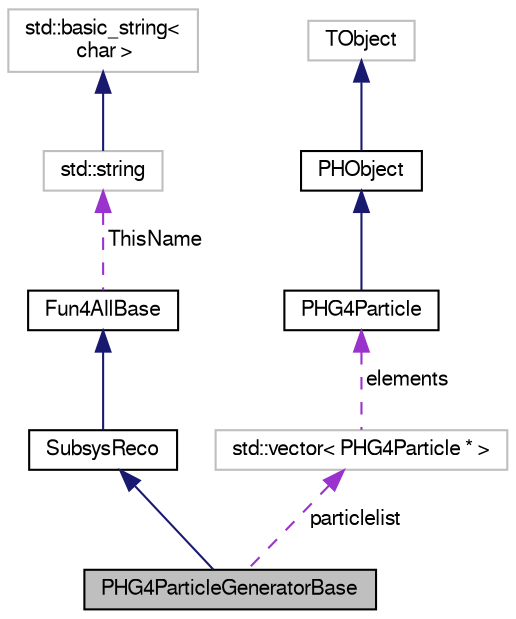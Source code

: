 digraph "PHG4ParticleGeneratorBase"
{
  bgcolor="transparent";
  edge [fontname="FreeSans",fontsize="10",labelfontname="FreeSans",labelfontsize="10"];
  node [fontname="FreeSans",fontsize="10",shape=record];
  Node1 [label="PHG4ParticleGeneratorBase",height=0.2,width=0.4,color="black", fillcolor="grey75", style="filled" fontcolor="black"];
  Node2 -> Node1 [dir="back",color="midnightblue",fontsize="10",style="solid",fontname="FreeSans"];
  Node2 [label="SubsysReco",height=0.2,width=0.4,color="black",URL="$d0/d32/classSubsysReco.html"];
  Node3 -> Node2 [dir="back",color="midnightblue",fontsize="10",style="solid",fontname="FreeSans"];
  Node3 [label="Fun4AllBase",height=0.2,width=0.4,color="black",URL="$d5/dec/classFun4AllBase.html"];
  Node4 -> Node3 [dir="back",color="darkorchid3",fontsize="10",style="dashed",label=" ThisName" ,fontname="FreeSans"];
  Node4 [label="std::string",height=0.2,width=0.4,color="grey75",tooltip="STL class. "];
  Node5 -> Node4 [dir="back",color="midnightblue",fontsize="10",style="solid",fontname="FreeSans"];
  Node5 [label="std::basic_string\<\l char \>",height=0.2,width=0.4,color="grey75",tooltip="STL class. "];
  Node6 -> Node1 [dir="back",color="darkorchid3",fontsize="10",style="dashed",label=" particlelist" ,fontname="FreeSans"];
  Node6 [label="std::vector\< PHG4Particle * \>",height=0.2,width=0.4,color="grey75"];
  Node7 -> Node6 [dir="back",color="darkorchid3",fontsize="10",style="dashed",label=" elements" ,fontname="FreeSans"];
  Node7 [label="PHG4Particle",height=0.2,width=0.4,color="black",URL="$de/dc9/classPHG4Particle.html"];
  Node8 -> Node7 [dir="back",color="midnightblue",fontsize="10",style="solid",fontname="FreeSans"];
  Node8 [label="PHObject",height=0.2,width=0.4,color="black",URL="$d9/d24/classPHObject.html"];
  Node9 -> Node8 [dir="back",color="midnightblue",fontsize="10",style="solid",fontname="FreeSans"];
  Node9 [label="TObject",height=0.2,width=0.4,color="grey75"];
}
